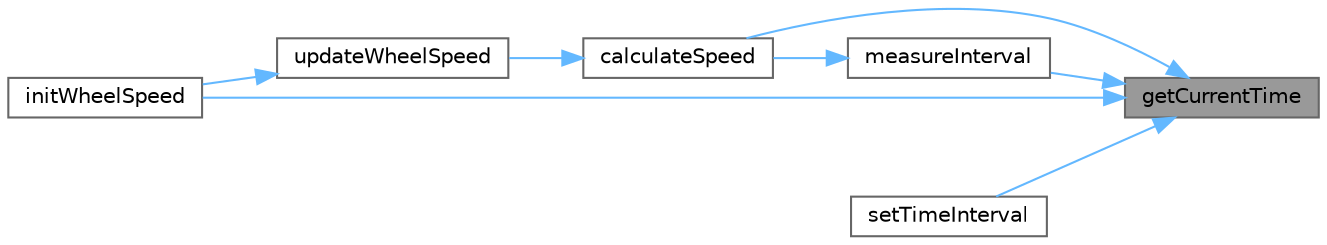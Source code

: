 digraph "getCurrentTime"
{
 // LATEX_PDF_SIZE
  bgcolor="transparent";
  edge [fontname=Helvetica,fontsize=10,labelfontname=Helvetica,labelfontsize=10];
  node [fontname=Helvetica,fontsize=10,shape=box,height=0.2,width=0.4];
  rankdir="RL";
  Node1 [label="getCurrentTime",height=0.2,width=0.4,color="gray40", fillcolor="grey60", style="filled", fontcolor="black",tooltip="Retrieves the current time in seconds."];
  Node1 -> Node2 [dir="back",color="steelblue1",style="solid"];
  Node2 [label="calculateSpeed",height=0.2,width=0.4,color="grey40", fillcolor="white", style="filled",URL="$WheelSpeed_8c.html#a9b06a45c350af910e0b84912802616b9",tooltip="Translates data to speed in mph."];
  Node2 -> Node3 [dir="back",color="steelblue1",style="solid"];
  Node3 [label="updateWheelSpeed",height=0.2,width=0.4,color="grey40", fillcolor="white", style="filled",URL="$WheelSpeed_8c.html#a92ea112da554d5de8a6b9204fa30381a",tooltip="Updated the speed var in this sensor."];
  Node3 -> Node4 [dir="back",color="steelblue1",style="solid"];
  Node4 [label="initWheelSpeed",height=0.2,width=0.4,color="grey40", fillcolor="white", style="filled",URL="$WheelSpeed_8c.html#ac49732714bcdc5c6bb1c4f94ddf497b3",tooltip="Initialization function for a wheel speed sensor."];
  Node1 -> Node4 [dir="back",color="steelblue1",style="solid"];
  Node1 -> Node5 [dir="back",color="steelblue1",style="solid"];
  Node5 [label="measureInterval",height=0.2,width=0.4,color="grey40", fillcolor="white", style="filled",URL="$TimeUtils_8c.html#ab811d2f5aa3466ef464b7e2a8ff6c31d",tooltip="Measures the time interval since the last recorded time."];
  Node5 -> Node2 [dir="back",color="steelblue1",style="solid"];
  Node1 -> Node6 [dir="back",color="steelblue1",style="solid"];
  Node6 [label="setTimeInterval",height=0.2,width=0.4,color="grey40", fillcolor="white", style="filled",URL="$WheelSpeed_8c.html#a8a44c706d5c92c453cfbd4e7be159c36",tooltip="Set time interval."];
}
